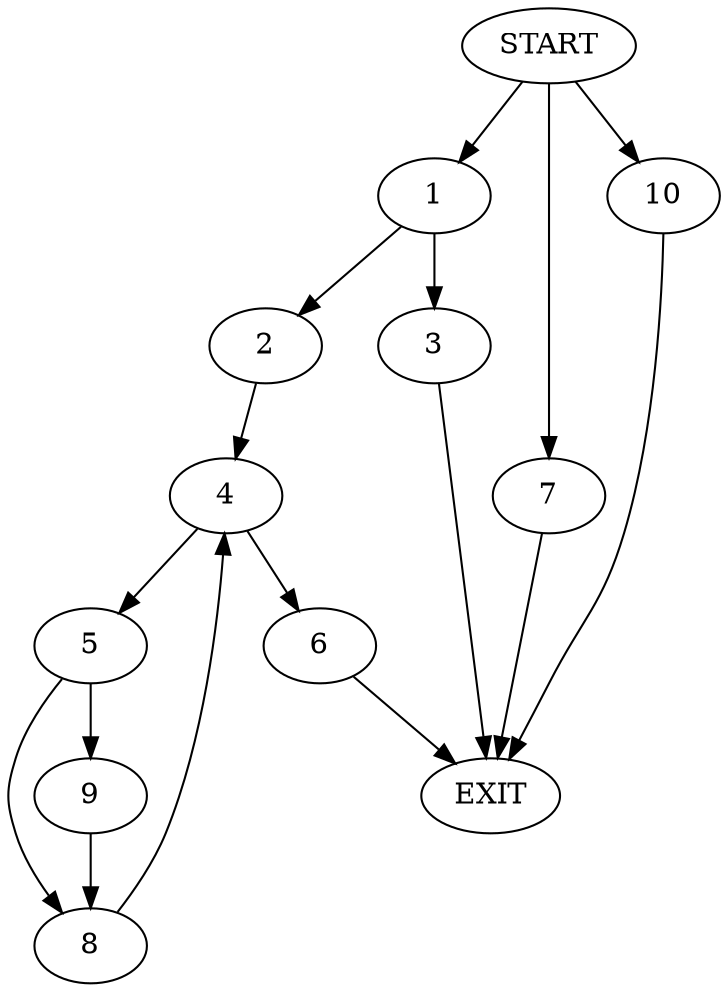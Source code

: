 digraph {
0 [label="START"]
11 [label="EXIT"]
0 -> 1
1 -> 2
1 -> 3
3 -> 11
2 -> 4
4 -> 5
4 -> 6
0 -> 7
7 -> 11
5 -> 8
5 -> 9
6 -> 11
9 -> 8
8 -> 4
0 -> 10
10 -> 11
}
